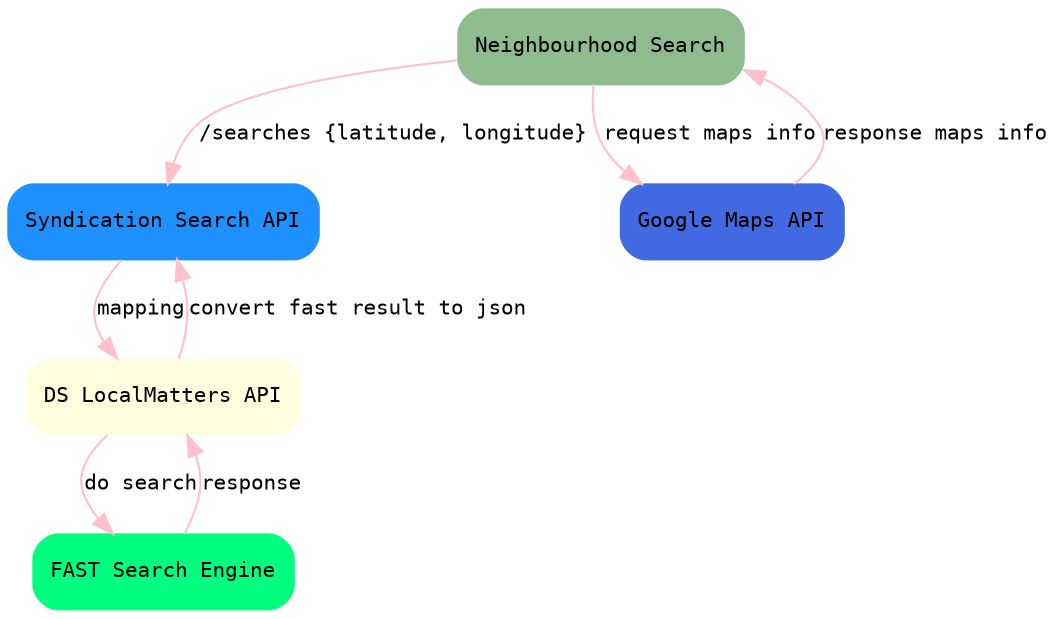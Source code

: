 digraph neighbourhood{
    node [shape="Mrecord", fontname="Consolas", fontsize=10];
    edge [color="skyblue", fontname="Consolas", fontsize=10];

    node [style="filled"];
    app [label="Neighbourhood Search", color="darkseagreen", fillcolor="darkseagreen"];
    syndication [label="Syndication Search API", color="dodgerblue", fillcolor="dodgerblue"];
    localmatters [label="DS LocalMatters API", color="lightyellow", fillcolor="lightyellow"];
    fast [label="FAST Search Engine", color="springgreen", fillcolor="springgreen"];
    gmap [label="Google Maps API", color="royalblue", fillcolor="royalblue"];

    edge [color="pink"];
    app -> syndication [label="/searches {latitude, longitude}"];
    syndication -> localmatters [label="mapping"];
    localmatters -> fast [label="do search"];
    fast -> localmatters [label="response"];
    localmatters -> syndication [label="convert fast result to json"];
    // syndication -> app ["mapping"];

    app -> gmap [label="request maps info"];
    gmap -> app [label="response maps info"];
}
